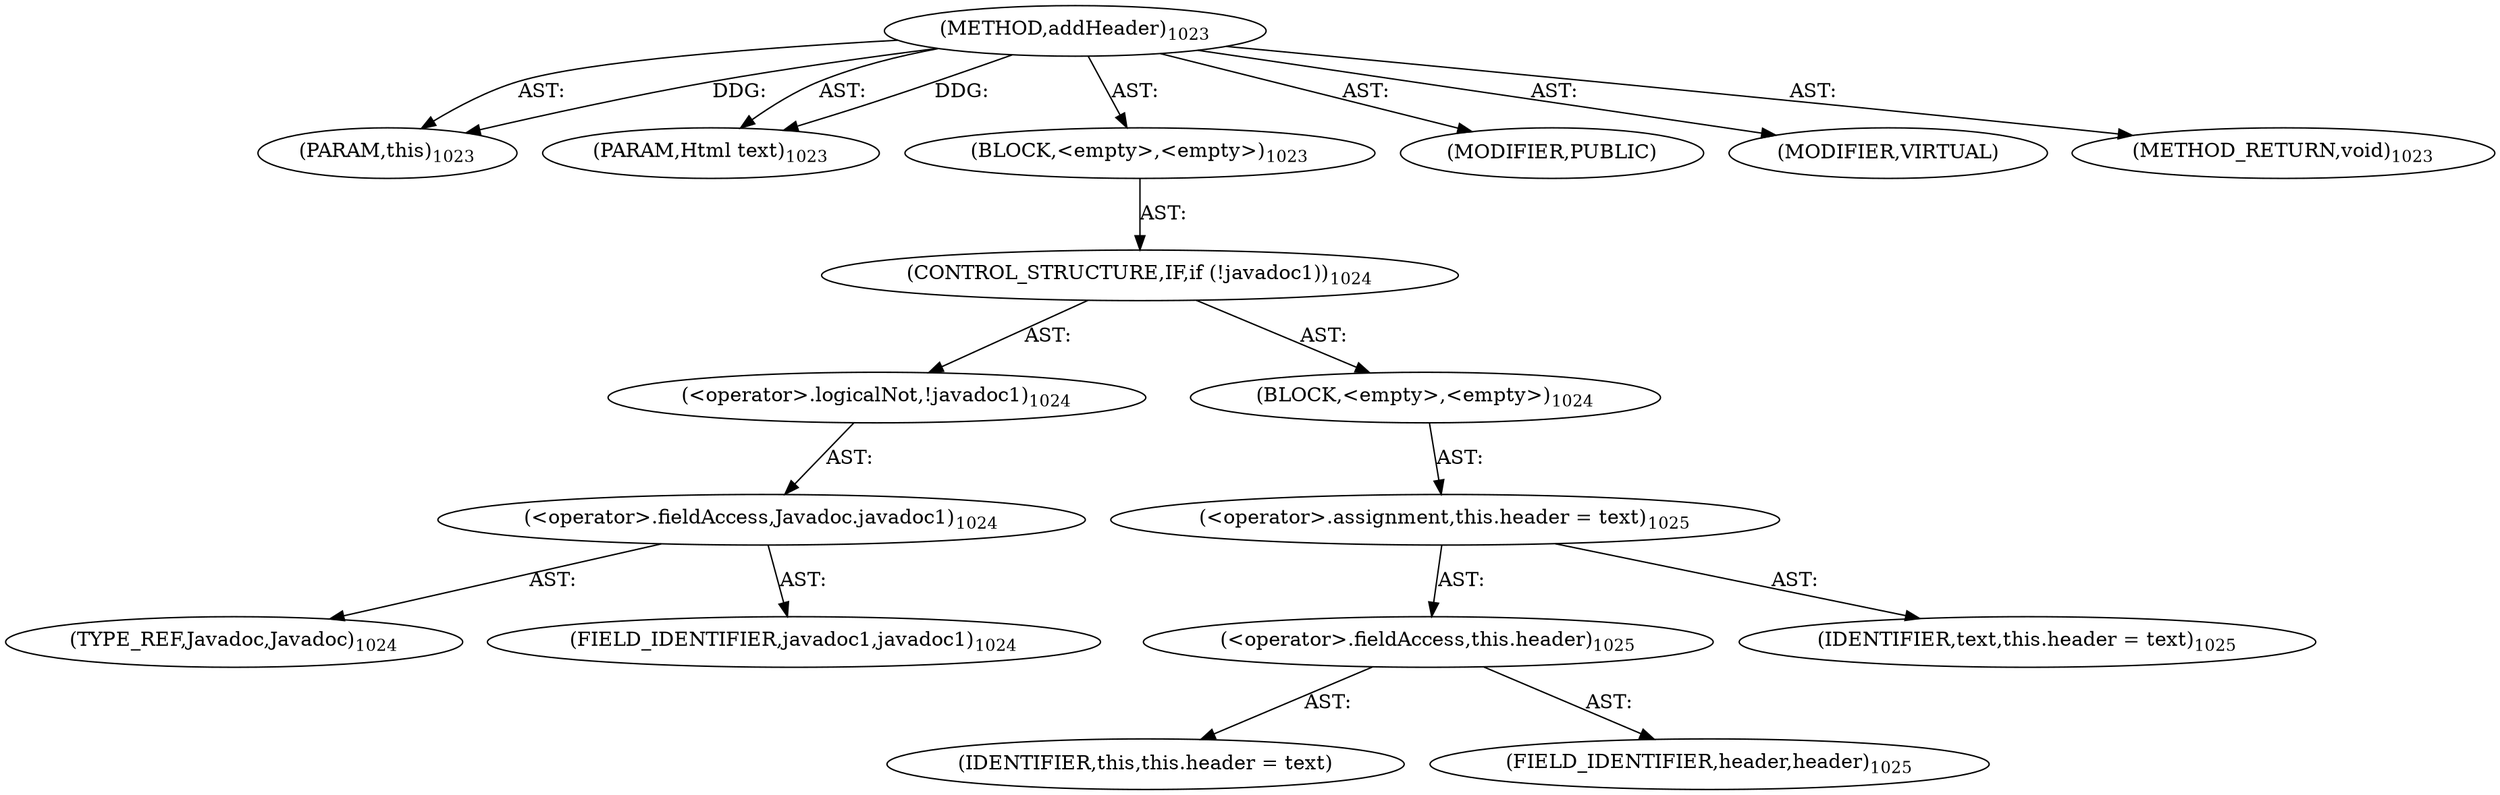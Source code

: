 digraph "addHeader" {  
"111669149773" [label = <(METHOD,addHeader)<SUB>1023</SUB>> ]
"115964117166" [label = <(PARAM,this)<SUB>1023</SUB>> ]
"115964117167" [label = <(PARAM,Html text)<SUB>1023</SUB>> ]
"25769803889" [label = <(BLOCK,&lt;empty&gt;,&lt;empty&gt;)<SUB>1023</SUB>> ]
"47244640292" [label = <(CONTROL_STRUCTURE,IF,if (!javadoc1))<SUB>1024</SUB>> ]
"30064771411" [label = <(&lt;operator&gt;.logicalNot,!javadoc1)<SUB>1024</SUB>> ]
"30064771412" [label = <(&lt;operator&gt;.fieldAccess,Javadoc.javadoc1)<SUB>1024</SUB>> ]
"180388626443" [label = <(TYPE_REF,Javadoc,Javadoc)<SUB>1024</SUB>> ]
"55834574963" [label = <(FIELD_IDENTIFIER,javadoc1,javadoc1)<SUB>1024</SUB>> ]
"25769803890" [label = <(BLOCK,&lt;empty&gt;,&lt;empty&gt;)<SUB>1024</SUB>> ]
"30064771413" [label = <(&lt;operator&gt;.assignment,this.header = text)<SUB>1025</SUB>> ]
"30064771414" [label = <(&lt;operator&gt;.fieldAccess,this.header)<SUB>1025</SUB>> ]
"68719477056" [label = <(IDENTIFIER,this,this.header = text)> ]
"55834574964" [label = <(FIELD_IDENTIFIER,header,header)<SUB>1025</SUB>> ]
"68719477057" [label = <(IDENTIFIER,text,this.header = text)<SUB>1025</SUB>> ]
"133143986379" [label = <(MODIFIER,PUBLIC)> ]
"133143986380" [label = <(MODIFIER,VIRTUAL)> ]
"128849018957" [label = <(METHOD_RETURN,void)<SUB>1023</SUB>> ]
  "111669149773" -> "115964117166"  [ label = "AST: "] 
  "111669149773" -> "115964117167"  [ label = "AST: "] 
  "111669149773" -> "25769803889"  [ label = "AST: "] 
  "111669149773" -> "133143986379"  [ label = "AST: "] 
  "111669149773" -> "133143986380"  [ label = "AST: "] 
  "111669149773" -> "128849018957"  [ label = "AST: "] 
  "25769803889" -> "47244640292"  [ label = "AST: "] 
  "47244640292" -> "30064771411"  [ label = "AST: "] 
  "47244640292" -> "25769803890"  [ label = "AST: "] 
  "30064771411" -> "30064771412"  [ label = "AST: "] 
  "30064771412" -> "180388626443"  [ label = "AST: "] 
  "30064771412" -> "55834574963"  [ label = "AST: "] 
  "25769803890" -> "30064771413"  [ label = "AST: "] 
  "30064771413" -> "30064771414"  [ label = "AST: "] 
  "30064771413" -> "68719477057"  [ label = "AST: "] 
  "30064771414" -> "68719477056"  [ label = "AST: "] 
  "30064771414" -> "55834574964"  [ label = "AST: "] 
  "111669149773" -> "115964117166"  [ label = "DDG: "] 
  "111669149773" -> "115964117167"  [ label = "DDG: "] 
}
